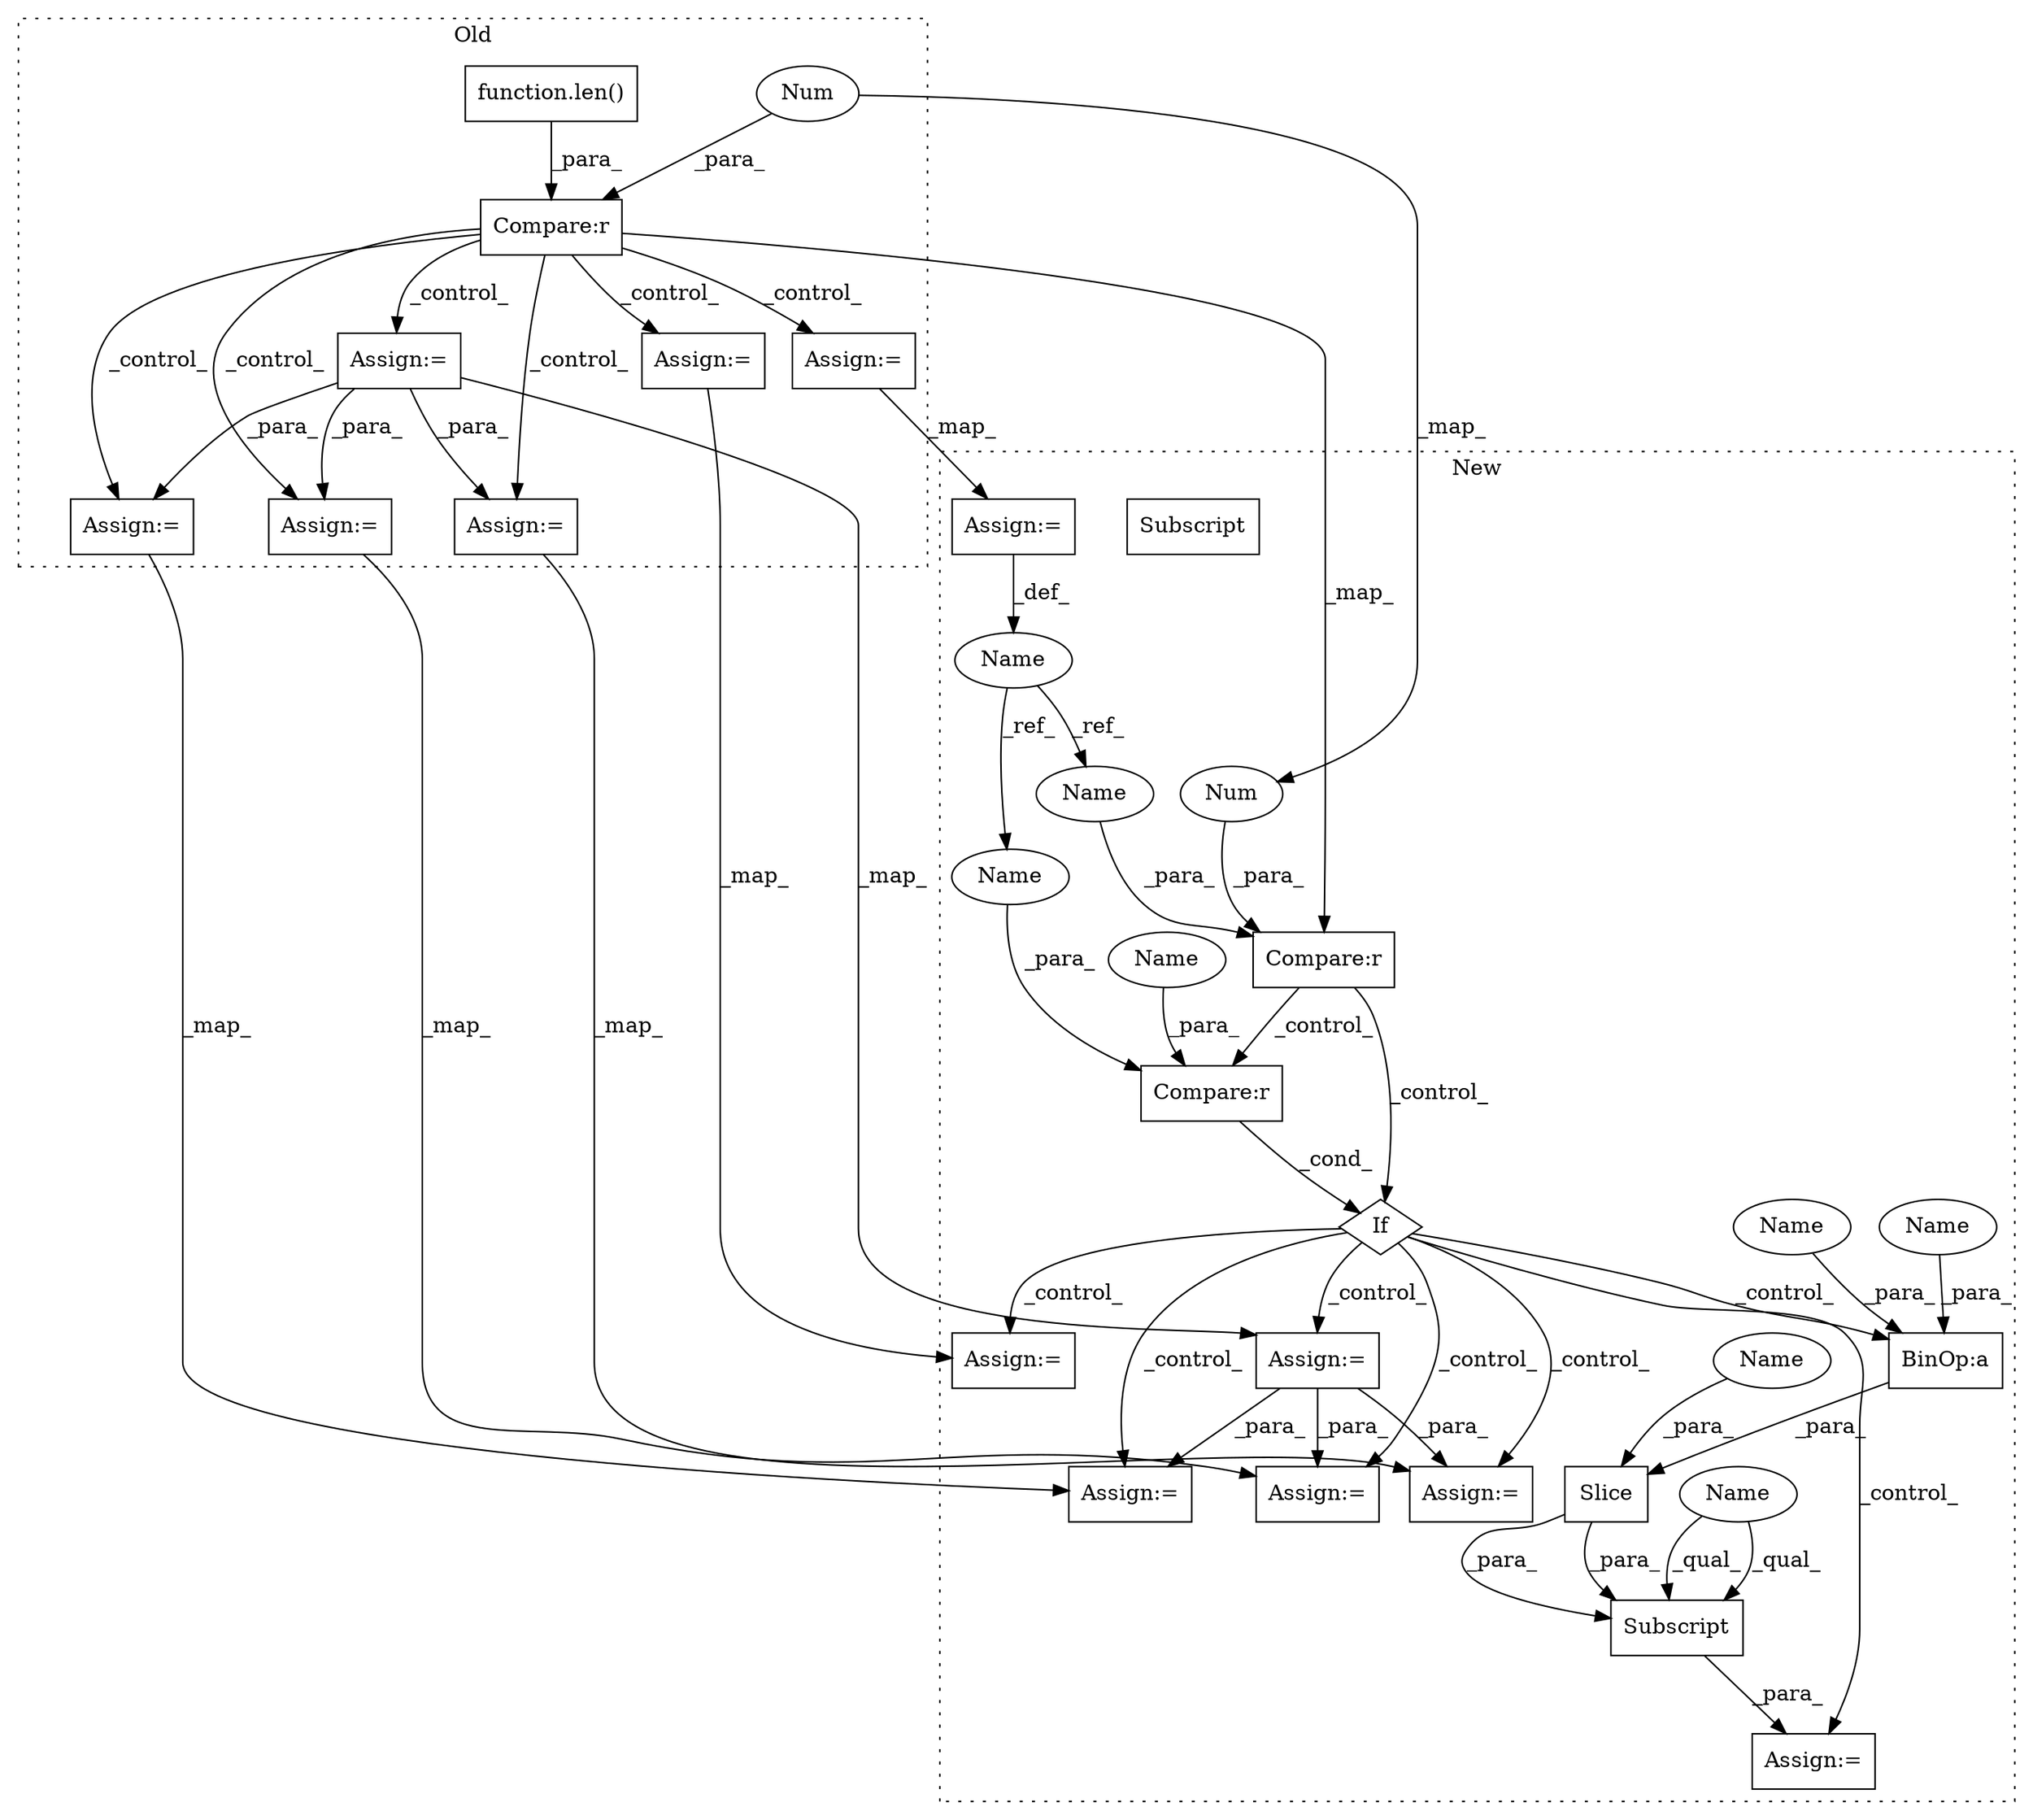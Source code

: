 digraph G {
subgraph cluster0 {
1 [label="function.len()" a="75" s="6011,6028" l="4,1" shape="box"];
9 [label="Compare:r" a="40" s="6011" l="23" shape="box"];
10 [label="Num" a="76" s="6033" l="1" shape="ellipse"];
13 [label="Assign:=" a="68" s="6484" l="3" shape="box"];
15 [label="Assign:=" a="68" s="6549" l="3" shape="box"];
17 [label="Assign:=" a="68" s="6394" l="3" shape="box"];
20 [label="Assign:=" a="68" s="6353" l="3" shape="box"];
21 [label="Assign:=" a="68" s="6435" l="3" shape="box"];
23 [label="Assign:=" a="68" s="6146" l="3" shape="box"];
label = "Old";
style="dotted";
}
subgraph cluster1 {
2 [label="If" a="96" s="6095,6106" l="3,18" shape="diamond"];
3 [label="Compare:r" a="40" s="6098" l="8" shape="box"];
4 [label="Assign:=" a="68" s="6138" l="3" shape="box"];
5 [label="BinOp:a" a="82" s="6170" l="1" shape="box"];
6 [label="Subscript" a="63" s="6141,0" l="32,0" shape="box"];
7 [label="Name" a="87" s="5920" l="3" shape="ellipse"];
8 [label="Compare:r" a="40" s="6038" l="8" shape="box"];
11 [label="Num" a="76" s="6045" l="1" shape="ellipse"];
12 [label="Slice" a="80" s="6154" l="18" shape="box"];
14 [label="Assign:=" a="68" s="6651" l="3" shape="box"];
16 [label="Assign:=" a="68" s="5923" l="3" shape="box"];
18 [label="Assign:=" a="68" s="6553" l="3" shape="box"];
19 [label="Assign:=" a="68" s="6508" l="3" shape="box"];
22 [label="Assign:=" a="68" s="6598" l="3" shape="box"];
24 [label="Assign:=" a="68" s="6285" l="3" shape="box"];
25 [label="Subscript" a="63" s="6141,0" l="32,0" shape="box"];
26 [label="Name" a="87" s="6141" l="12" shape="ellipse"];
27 [label="Name" a="87" s="6171" l="1" shape="ellipse"];
28 [label="Name" a="87" s="6105" l="1" shape="ellipse"];
29 [label="Name" a="87" s="6154" l="7" shape="ellipse"];
30 [label="Name" a="87" s="6163" l="7" shape="ellipse"];
31 [label="Name" a="87" s="6038" l="3" shape="ellipse"];
32 [label="Name" a="87" s="6098" l="3" shape="ellipse"];
label = "New";
style="dotted";
}
1 -> 9 [label="_para_"];
2 -> 5 [label="_control_"];
2 -> 22 [label="_control_"];
2 -> 19 [label="_control_"];
2 -> 18 [label="_control_"];
2 -> 4 [label="_control_"];
2 -> 24 [label="_control_"];
2 -> 14 [label="_control_"];
3 -> 2 [label="_cond_"];
5 -> 12 [label="_para_"];
7 -> 32 [label="_ref_"];
7 -> 31 [label="_ref_"];
8 -> 3 [label="_control_"];
8 -> 2 [label="_control_"];
9 -> 17 [label="_control_"];
9 -> 13 [label="_control_"];
9 -> 15 [label="_control_"];
9 -> 8 [label="_map_"];
9 -> 23 [label="_control_"];
9 -> 20 [label="_control_"];
9 -> 21 [label="_control_"];
10 -> 9 [label="_para_"];
10 -> 11 [label="_map_"];
11 -> 8 [label="_para_"];
12 -> 25 [label="_para_"];
12 -> 25 [label="_para_"];
13 -> 14 [label="_map_"];
15 -> 16 [label="_map_"];
16 -> 7 [label="_def_"];
17 -> 18 [label="_map_"];
20 -> 19 [label="_map_"];
21 -> 22 [label="_map_"];
23 -> 21 [label="_para_"];
23 -> 20 [label="_para_"];
23 -> 17 [label="_para_"];
23 -> 24 [label="_map_"];
24 -> 22 [label="_para_"];
24 -> 19 [label="_para_"];
24 -> 18 [label="_para_"];
25 -> 4 [label="_para_"];
26 -> 25 [label="_qual_"];
26 -> 25 [label="_qual_"];
27 -> 5 [label="_para_"];
28 -> 3 [label="_para_"];
29 -> 12 [label="_para_"];
30 -> 5 [label="_para_"];
31 -> 8 [label="_para_"];
32 -> 3 [label="_para_"];
}